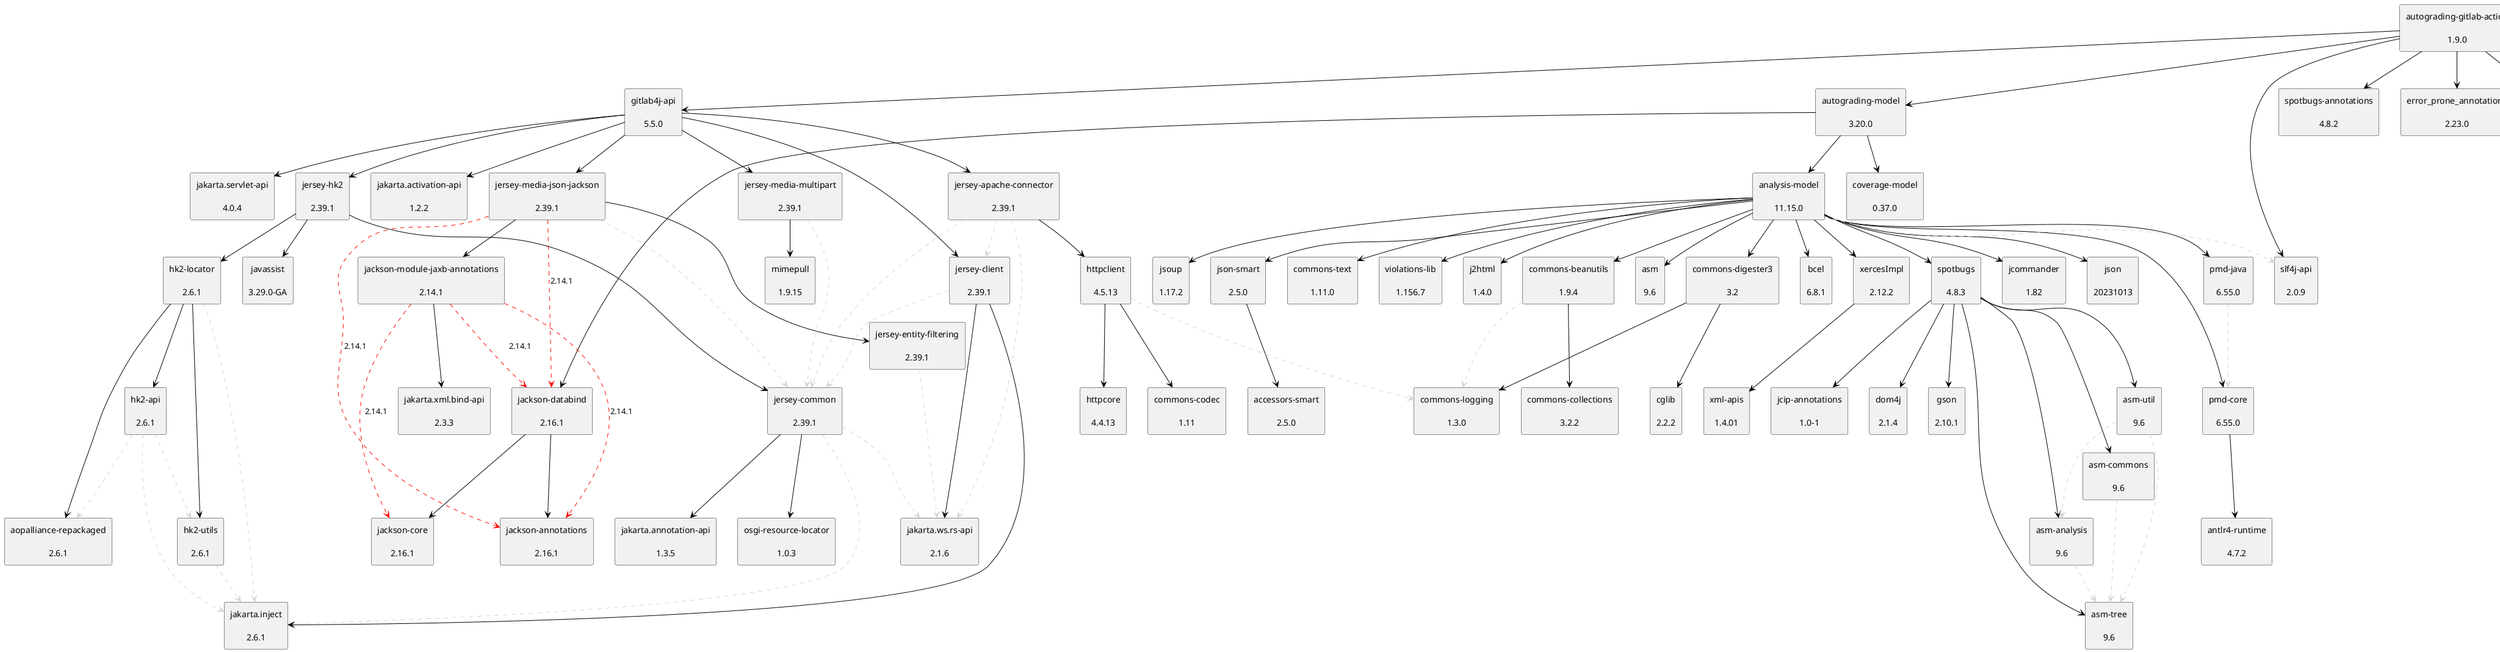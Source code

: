 @startuml
skinparam defaultTextAlignment center
skinparam rectangle {
  BackgroundColor<<optional>> beige
  BackgroundColor<<test>> lightGreen
  BackgroundColor<<runtime>> lightBlue
  BackgroundColor<<provided>> lightGray
}
rectangle "analysis-model\n\n11.15.0" as edu_hm_hafner_analysis_model_jar
rectangle "jsoup\n\n1.17.2" as org_jsoup_jsoup_jar
rectangle "commons-digester3\n\n3.2" as org_apache_commons_commons_digester3_jar
rectangle "cglib\n\n2.2.2" as cglib_cglib_jar
rectangle "commons-logging\n\n1.3.0" as commons_logging_commons_logging_jar
rectangle "commons-beanutils\n\n1.9.4" as commons_beanutils_commons_beanutils_jar
rectangle "commons-collections\n\n3.2.2" as commons_collections_commons_collections_jar
rectangle "commons-text\n\n1.11.0" as org_apache_commons_commons_text_jar
rectangle "violations-lib\n\n1.156.7" as se_bjurr_violations_violations_lib_jar
rectangle "j2html\n\n1.4.0" as com_j2html_j2html_jar
rectangle "xercesImpl\n\n2.12.2" as xerces_xercesImpl_jar
rectangle "xml-apis\n\n1.4.01" as xml_apis_xml_apis_jar
rectangle "asm\n\n9.6" as org_ow2_asm_asm_jar
rectangle "asm-analysis\n\n9.6" as org_ow2_asm_asm_analysis_jar
rectangle "asm-tree\n\n9.6" as org_ow2_asm_asm_tree_jar
rectangle "spotbugs\n\n4.8.3" as com_github_spotbugs_spotbugs_jar
rectangle "asm-commons\n\n9.6" as org_ow2_asm_asm_commons_jar
rectangle "asm-util\n\n9.6" as org_ow2_asm_asm_util_jar
rectangle "jcip-annotations\n\n1.0-1" as com_github_stephenc_jcip_jcip_annotations_jar
rectangle "dom4j\n\n2.1.4" as org_dom4j_dom4j_jar
rectangle "gson\n\n2.10.1" as com_google_code_gson_gson_jar
rectangle "bcel\n\n6.8.1" as org_apache_bcel_bcel_jar
rectangle "pmd-core\n\n6.55.0" as net_sourceforge_pmd_pmd_core_jar
rectangle "antlr4-runtime\n\n4.7.2" as org_antlr_antlr4_runtime_jar
rectangle "jcommander\n\n1.82" as com_beust_jcommander_jar
rectangle "pmd-java\n\n6.55.0" as net_sourceforge_pmd_pmd_java_jar
rectangle "json\n\n20231013" as org_json_json_jar
rectangle "json-smart\n\n2.5.0" as net_minidev_json_smart_jar
rectangle "accessors-smart\n\n2.5.0" as net_minidev_accessors_smart_jar
rectangle "slf4j-api\n\n2.0.9" as org_slf4j_slf4j_api_jar
rectangle "autograding-model\n\n3.20.0" as edu_hm_hafner_autograding_model_jar
rectangle "coverage-model\n\n0.37.0" as edu_hm_hafner_coverage_model_jar
rectangle "jackson-databind\n\n2.16.1" as com_fasterxml_jackson_core_jackson_databind_jar
rectangle "jackson-annotations\n\n2.16.1" as com_fasterxml_jackson_core_jackson_annotations_jar
rectangle "jackson-core\n\n2.16.1" as com_fasterxml_jackson_core_jackson_core_jar
rectangle "autograding-gitlab-action\n\n1.9.0" as edu_hm_hafner_autograding_gitlab_action_jar
rectangle "gitlab4j-api\n\n5.5.0" as org_gitlab4j_gitlab4j_api_jar
rectangle "jakarta.activation-api\n\n1.2.2" as jakarta_activation_jakarta_activation_api_jar
rectangle "jersey-common\n\n2.39.1" as org_glassfish_jersey_core_jersey_common_jar
rectangle "jakarta.ws.rs-api\n\n2.1.6" as jakarta_ws_rs_jakarta_ws_rs_api_jar
rectangle "jakarta.annotation-api\n\n1.3.5" as jakarta_annotation_jakarta_annotation_api_jar
rectangle "jakarta.inject\n\n2.6.1" as org_glassfish_hk2_external_jakarta_inject_jar
rectangle "osgi-resource-locator\n\n1.0.3" as org_glassfish_hk2_osgi_resource_locator_jar
rectangle "jersey-hk2\n\n2.39.1" as org_glassfish_jersey_inject_jersey_hk2_jar
rectangle "hk2-locator\n\n2.6.1" as org_glassfish_hk2_hk2_locator_jar
rectangle "aopalliance-repackaged\n\n2.6.1" as org_glassfish_hk2_external_aopalliance_repackaged_jar
rectangle "hk2-api\n\n2.6.1" as org_glassfish_hk2_hk2_api_jar
rectangle "hk2-utils\n\n2.6.1" as org_glassfish_hk2_hk2_utils_jar
rectangle "javassist\n\n3.29.0-GA" as org_javassist_javassist_jar
rectangle "jersey-client\n\n2.39.1" as org_glassfish_jersey_core_jersey_client_jar
rectangle "httpclient\n\n4.5.13" as org_apache_httpcomponents_httpclient_jar
rectangle "httpcore\n\n4.4.13" as org_apache_httpcomponents_httpcore_jar
rectangle "commons-codec\n\n1.11" as commons_codec_commons_codec_jar
rectangle "jersey-apache-connector\n\n2.39.1" as org_glassfish_jersey_connectors_jersey_apache_connector_jar
rectangle "jersey-media-multipart\n\n2.39.1" as org_glassfish_jersey_media_jersey_media_multipart_jar
rectangle "mimepull\n\n1.9.15" as org_jvnet_mimepull_mimepull_jar
rectangle "jersey-media-json-jackson\n\n2.39.1" as org_glassfish_jersey_media_jersey_media_json_jackson_jar
rectangle "jersey-entity-filtering\n\n2.39.1" as org_glassfish_jersey_ext_jersey_entity_filtering_jar
rectangle "jackson-module-jaxb-annotations\n\n2.14.1" as com_fasterxml_jackson_module_jackson_module_jaxb_annotations_jar
rectangle "jakarta.xml.bind-api\n\n2.3.3" as jakarta_xml_bind_jakarta_xml_bind_api_jar
rectangle "jakarta.servlet-api\n\n4.0.4" as jakarta_servlet_jakarta_servlet_api_jar
rectangle "spotbugs-annotations\n\n4.8.2" as com_github_spotbugs_spotbugs_annotations_jar
rectangle "error_prone_annotations\n\n2.23.0" as com_google_errorprone_error_prone_annotations_jar
rectangle "streamex\n\n0.8.2" as one_util_streamex_jar
rectangle "codingstyle\n\n3.30.0" as edu_hm_hafner_codingstyle_jar
rectangle "commons-lang3\n\n3.14.0" as org_apache_commons_commons_lang3_jar
rectangle "commons-io\n\n2.11.0" as commons_io_commons_io_jar
edu_hm_hafner_analysis_model_jar -[#000000]-> org_jsoup_jsoup_jar
org_apache_commons_commons_digester3_jar -[#000000]-> cglib_cglib_jar
org_apache_commons_commons_digester3_jar -[#000000]-> commons_logging_commons_logging_jar
edu_hm_hafner_analysis_model_jar -[#000000]-> org_apache_commons_commons_digester3_jar
commons_beanutils_commons_beanutils_jar .[#D3D3D3].> commons_logging_commons_logging_jar
commons_beanutils_commons_beanutils_jar -[#000000]-> commons_collections_commons_collections_jar
edu_hm_hafner_analysis_model_jar -[#000000]-> commons_beanutils_commons_beanutils_jar
edu_hm_hafner_analysis_model_jar -[#000000]-> org_apache_commons_commons_text_jar
edu_hm_hafner_analysis_model_jar -[#000000]-> se_bjurr_violations_violations_lib_jar
edu_hm_hafner_analysis_model_jar -[#000000]-> com_j2html_j2html_jar
xerces_xercesImpl_jar -[#000000]-> xml_apis_xml_apis_jar
edu_hm_hafner_analysis_model_jar -[#000000]-> xerces_xercesImpl_jar
edu_hm_hafner_analysis_model_jar -[#000000]-> org_ow2_asm_asm_jar
org_ow2_asm_asm_analysis_jar .[#D3D3D3].> org_ow2_asm_asm_tree_jar
com_github_spotbugs_spotbugs_jar -[#000000]-> org_ow2_asm_asm_analysis_jar
org_ow2_asm_asm_commons_jar .[#D3D3D3].> org_ow2_asm_asm_tree_jar
com_github_spotbugs_spotbugs_jar -[#000000]-> org_ow2_asm_asm_commons_jar
com_github_spotbugs_spotbugs_jar -[#000000]-> org_ow2_asm_asm_tree_jar
org_ow2_asm_asm_util_jar .[#D3D3D3].> org_ow2_asm_asm_tree_jar
org_ow2_asm_asm_util_jar .[#D3D3D3].> org_ow2_asm_asm_analysis_jar
com_github_spotbugs_spotbugs_jar -[#000000]-> org_ow2_asm_asm_util_jar
com_github_spotbugs_spotbugs_jar -[#000000]-> com_github_stephenc_jcip_jcip_annotations_jar
com_github_spotbugs_spotbugs_jar -[#000000]-> org_dom4j_dom4j_jar
com_github_spotbugs_spotbugs_jar -[#000000]-> com_google_code_gson_gson_jar
edu_hm_hafner_analysis_model_jar -[#000000]-> com_github_spotbugs_spotbugs_jar
edu_hm_hafner_analysis_model_jar -[#000000]-> org_apache_bcel_bcel_jar
net_sourceforge_pmd_pmd_core_jar -[#000000]-> org_antlr_antlr4_runtime_jar
edu_hm_hafner_analysis_model_jar -[#000000]-> net_sourceforge_pmd_pmd_core_jar
edu_hm_hafner_analysis_model_jar -[#000000]-> com_beust_jcommander_jar
net_sourceforge_pmd_pmd_java_jar .[#D3D3D3].> net_sourceforge_pmd_pmd_core_jar
edu_hm_hafner_analysis_model_jar -[#000000]-> net_sourceforge_pmd_pmd_java_jar
edu_hm_hafner_analysis_model_jar -[#000000]-> org_json_json_jar
net_minidev_json_smart_jar -[#000000]-> net_minidev_accessors_smart_jar
edu_hm_hafner_analysis_model_jar -[#000000]-> net_minidev_json_smart_jar
edu_hm_hafner_analysis_model_jar .[#D3D3D3].> org_slf4j_slf4j_api_jar
edu_hm_hafner_autograding_model_jar -[#000000]-> edu_hm_hafner_analysis_model_jar
edu_hm_hafner_autograding_model_jar -[#000000]-> edu_hm_hafner_coverage_model_jar
com_fasterxml_jackson_core_jackson_databind_jar -[#000000]-> com_fasterxml_jackson_core_jackson_annotations_jar
com_fasterxml_jackson_core_jackson_databind_jar -[#000000]-> com_fasterxml_jackson_core_jackson_core_jar
edu_hm_hafner_autograding_model_jar -[#000000]-> com_fasterxml_jackson_core_jackson_databind_jar
edu_hm_hafner_autograding_gitlab_action_jar -[#000000]-> edu_hm_hafner_autograding_model_jar
org_gitlab4j_gitlab4j_api_jar -[#000000]-> jakarta_activation_jakarta_activation_api_jar
org_glassfish_jersey_core_jersey_common_jar .[#D3D3D3].> jakarta_ws_rs_jakarta_ws_rs_api_jar
org_glassfish_jersey_core_jersey_common_jar -[#000000]-> jakarta_annotation_jakarta_annotation_api_jar
org_glassfish_jersey_core_jersey_common_jar .[#D3D3D3].> org_glassfish_hk2_external_jakarta_inject_jar
org_glassfish_jersey_core_jersey_common_jar -[#000000]-> org_glassfish_hk2_osgi_resource_locator_jar
org_glassfish_jersey_inject_jersey_hk2_jar -[#000000]-> org_glassfish_jersey_core_jersey_common_jar
org_glassfish_hk2_hk2_locator_jar .[#D3D3D3].> org_glassfish_hk2_external_jakarta_inject_jar
org_glassfish_hk2_hk2_locator_jar -[#000000]-> org_glassfish_hk2_external_aopalliance_repackaged_jar
org_glassfish_hk2_hk2_api_jar .[#D3D3D3].> org_glassfish_hk2_external_jakarta_inject_jar
org_glassfish_hk2_hk2_api_jar .[#D3D3D3].> org_glassfish_hk2_hk2_utils_jar
org_glassfish_hk2_hk2_api_jar .[#D3D3D3].> org_glassfish_hk2_external_aopalliance_repackaged_jar
org_glassfish_hk2_hk2_locator_jar -[#000000]-> org_glassfish_hk2_hk2_api_jar
org_glassfish_hk2_hk2_utils_jar .[#D3D3D3].> org_glassfish_hk2_external_jakarta_inject_jar
org_glassfish_hk2_hk2_locator_jar -[#000000]-> org_glassfish_hk2_hk2_utils_jar
org_glassfish_jersey_inject_jersey_hk2_jar -[#000000]-> org_glassfish_hk2_hk2_locator_jar
org_glassfish_jersey_inject_jersey_hk2_jar -[#000000]-> org_javassist_javassist_jar
org_gitlab4j_gitlab4j_api_jar -[#000000]-> org_glassfish_jersey_inject_jersey_hk2_jar
org_glassfish_jersey_core_jersey_client_jar -[#000000]-> jakarta_ws_rs_jakarta_ws_rs_api_jar
org_glassfish_jersey_core_jersey_client_jar .[#D3D3D3].> org_glassfish_jersey_core_jersey_common_jar
org_glassfish_jersey_core_jersey_client_jar -[#000000]-> org_glassfish_hk2_external_jakarta_inject_jar
org_gitlab4j_gitlab4j_api_jar -[#000000]-> org_glassfish_jersey_core_jersey_client_jar
org_apache_httpcomponents_httpclient_jar -[#000000]-> org_apache_httpcomponents_httpcore_jar
org_apache_httpcomponents_httpclient_jar .[#D3D3D3].> commons_logging_commons_logging_jar
org_apache_httpcomponents_httpclient_jar -[#000000]-> commons_codec_commons_codec_jar
org_glassfish_jersey_connectors_jersey_apache_connector_jar -[#000000]-> org_apache_httpcomponents_httpclient_jar
org_glassfish_jersey_connectors_jersey_apache_connector_jar .[#D3D3D3].> org_glassfish_jersey_core_jersey_common_jar
org_glassfish_jersey_connectors_jersey_apache_connector_jar .[#D3D3D3].> org_glassfish_jersey_core_jersey_client_jar
org_glassfish_jersey_connectors_jersey_apache_connector_jar .[#D3D3D3].> jakarta_ws_rs_jakarta_ws_rs_api_jar
org_gitlab4j_gitlab4j_api_jar -[#000000]-> org_glassfish_jersey_connectors_jersey_apache_connector_jar
org_glassfish_jersey_media_jersey_media_multipart_jar .[#D3D3D3].> org_glassfish_jersey_core_jersey_common_jar
org_glassfish_jersey_media_jersey_media_multipart_jar -[#000000]-> org_jvnet_mimepull_mimepull_jar
org_gitlab4j_gitlab4j_api_jar -[#000000]-> org_glassfish_jersey_media_jersey_media_multipart_jar
org_glassfish_jersey_media_jersey_media_json_jackson_jar .[#D3D3D3].> org_glassfish_jersey_core_jersey_common_jar
org_glassfish_jersey_ext_jersey_entity_filtering_jar .[#D3D3D3].> jakarta_ws_rs_jakarta_ws_rs_api_jar
org_glassfish_jersey_media_jersey_media_json_jackson_jar -[#000000]-> org_glassfish_jersey_ext_jersey_entity_filtering_jar
org_glassfish_jersey_media_jersey_media_json_jackson_jar .[#FF0000].> com_fasterxml_jackson_core_jackson_annotations_jar: 2.14.1
org_glassfish_jersey_media_jersey_media_json_jackson_jar .[#FF0000].> com_fasterxml_jackson_core_jackson_databind_jar: 2.14.1
com_fasterxml_jackson_module_jackson_module_jaxb_annotations_jar .[#FF0000].> com_fasterxml_jackson_core_jackson_annotations_jar: 2.14.1
com_fasterxml_jackson_module_jackson_module_jaxb_annotations_jar .[#FF0000].> com_fasterxml_jackson_core_jackson_core_jar: 2.14.1
com_fasterxml_jackson_module_jackson_module_jaxb_annotations_jar .[#FF0000].> com_fasterxml_jackson_core_jackson_databind_jar: 2.14.1
com_fasterxml_jackson_module_jackson_module_jaxb_annotations_jar -[#000000]-> jakarta_xml_bind_jakarta_xml_bind_api_jar
org_glassfish_jersey_media_jersey_media_json_jackson_jar -[#000000]-> com_fasterxml_jackson_module_jackson_module_jaxb_annotations_jar
org_gitlab4j_gitlab4j_api_jar -[#000000]-> org_glassfish_jersey_media_jersey_media_json_jackson_jar
org_gitlab4j_gitlab4j_api_jar -[#000000]-> jakarta_servlet_jakarta_servlet_api_jar
edu_hm_hafner_autograding_gitlab_action_jar -[#000000]-> org_gitlab4j_gitlab4j_api_jar
edu_hm_hafner_autograding_gitlab_action_jar -[#000000]-> org_slf4j_slf4j_api_jar
edu_hm_hafner_autograding_gitlab_action_jar -[#000000]-> com_github_spotbugs_spotbugs_annotations_jar
edu_hm_hafner_autograding_gitlab_action_jar -[#000000]-> com_google_errorprone_error_prone_annotations_jar
edu_hm_hafner_autograding_gitlab_action_jar -[#000000]-> one_util_streamex_jar
edu_hm_hafner_autograding_gitlab_action_jar -[#000000]-> edu_hm_hafner_codingstyle_jar
edu_hm_hafner_autograding_gitlab_action_jar -[#000000]-> org_apache_commons_commons_lang3_jar
edu_hm_hafner_autograding_gitlab_action_jar -[#000000]-> commons_io_commons_io_jar
@enduml
